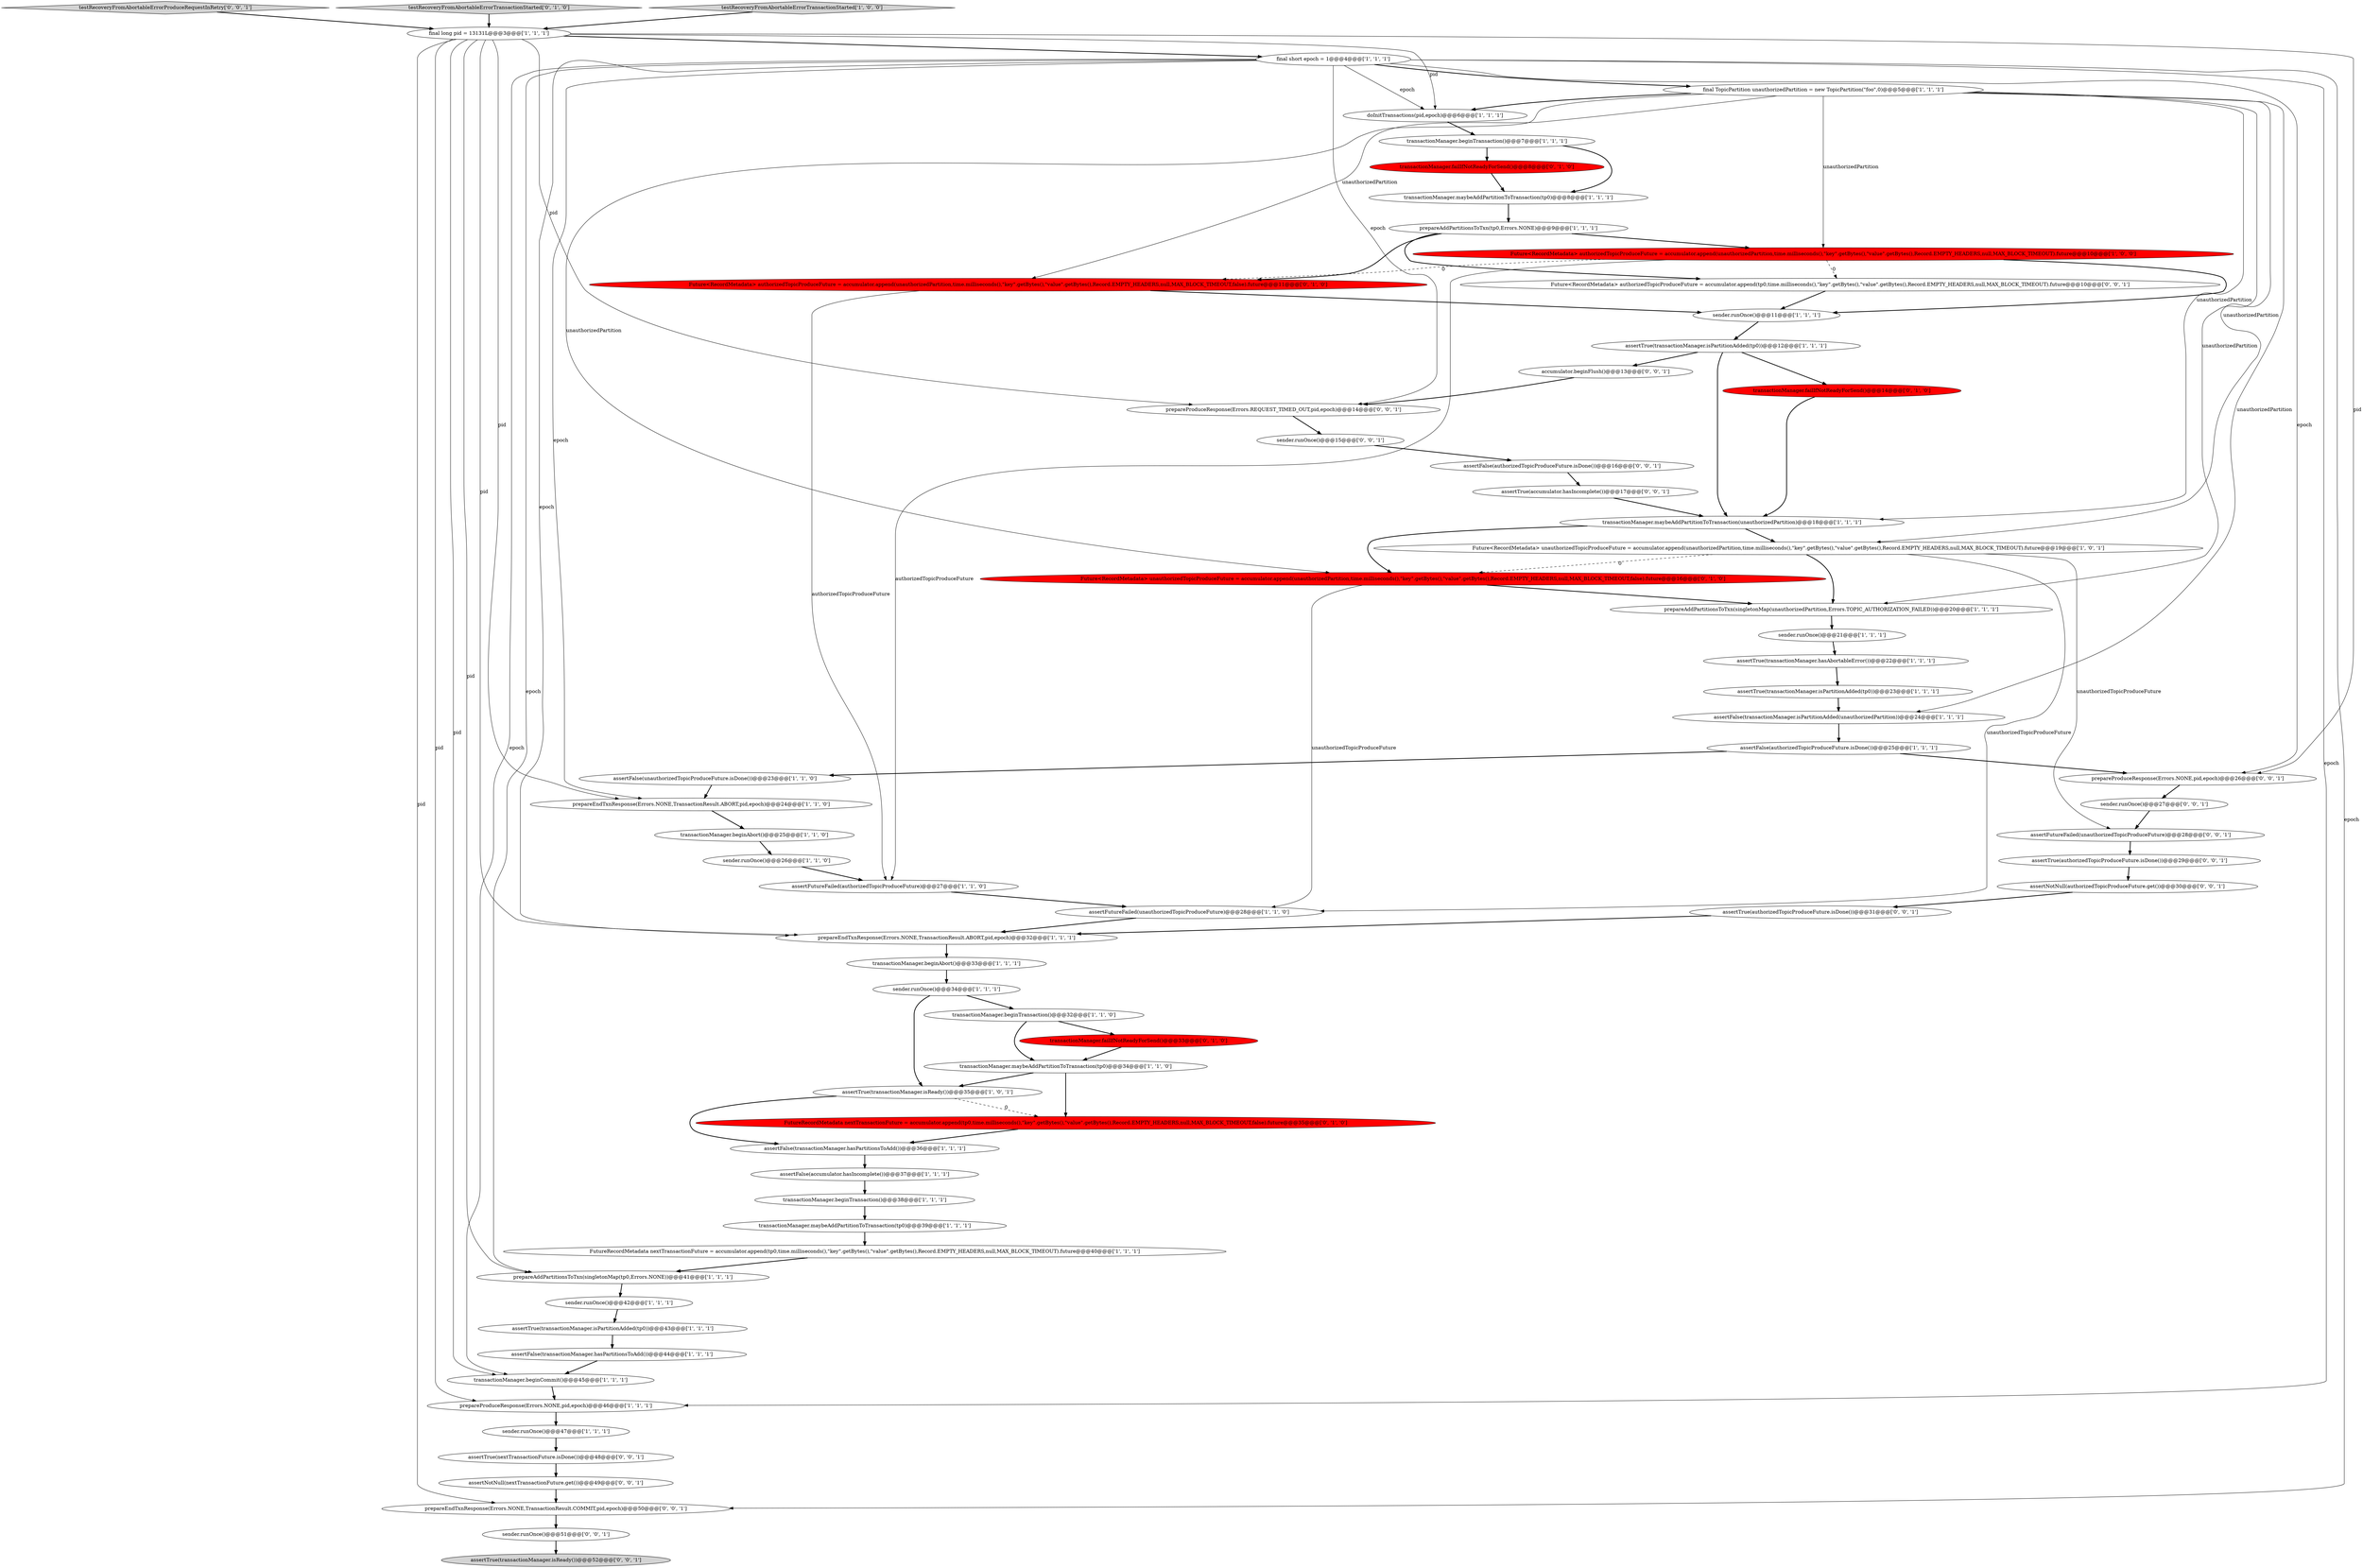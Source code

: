 digraph {
67 [style = filled, label = "prepareProduceResponse(Errors.NONE,pid,epoch)@@@26@@@['0', '0', '1']", fillcolor = white, shape = ellipse image = "AAA0AAABBB3BBB"];
2 [style = filled, label = "transactionManager.beginCommit()@@@45@@@['1', '1', '1']", fillcolor = white, shape = ellipse image = "AAA0AAABBB1BBB"];
10 [style = filled, label = "prepareAddPartitionsToTxn(singletonMap(unauthorizedPartition,Errors.TOPIC_AUTHORIZATION_FAILED))@@@20@@@['1', '1', '1']", fillcolor = white, shape = ellipse image = "AAA0AAABBB1BBB"];
32 [style = filled, label = "final long pid = 13131L@@@3@@@['1', '1', '1']", fillcolor = white, shape = ellipse image = "AAA0AAABBB1BBB"];
19 [style = filled, label = "Future<RecordMetadata> unauthorizedTopicProduceFuture = accumulator.append(unauthorizedPartition,time.milliseconds(),\"key\".getBytes(),\"value\".getBytes(),Record.EMPTY_HEADERS,null,MAX_BLOCK_TIMEOUT).future@@@19@@@['1', '0', '1']", fillcolor = white, shape = ellipse image = "AAA0AAABBB1BBB"];
35 [style = filled, label = "final TopicPartition unauthorizedPartition = new TopicPartition(\"foo\",0)@@@5@@@['1', '1', '1']", fillcolor = white, shape = ellipse image = "AAA0AAABBB1BBB"];
36 [style = filled, label = "assertTrue(transactionManager.isPartitionAdded(tp0))@@@12@@@['1', '1', '1']", fillcolor = white, shape = ellipse image = "AAA0AAABBB1BBB"];
57 [style = filled, label = "prepareProduceResponse(Errors.REQUEST_TIMED_OUT,pid,epoch)@@@14@@@['0', '0', '1']", fillcolor = white, shape = ellipse image = "AAA0AAABBB3BBB"];
62 [style = filled, label = "assertNotNull(authorizedTopicProduceFuture.get())@@@30@@@['0', '0', '1']", fillcolor = white, shape = ellipse image = "AAA0AAABBB3BBB"];
66 [style = filled, label = "assertNotNull(nextTransactionFuture.get())@@@49@@@['0', '0', '1']", fillcolor = white, shape = ellipse image = "AAA0AAABBB3BBB"];
16 [style = filled, label = "assertFalse(transactionManager.isPartitionAdded(unauthorizedPartition))@@@24@@@['1', '1', '1']", fillcolor = white, shape = ellipse image = "AAA0AAABBB1BBB"];
46 [style = filled, label = "transactionManager.failIfNotReadyForSend()@@@33@@@['0', '1', '0']", fillcolor = red, shape = ellipse image = "AAA1AAABBB2BBB"];
63 [style = filled, label = "accumulator.beginFlush()@@@13@@@['0', '0', '1']", fillcolor = white, shape = ellipse image = "AAA0AAABBB3BBB"];
58 [style = filled, label = "testRecoveryFromAbortableErrorProduceRequestInRetry['0', '0', '1']", fillcolor = lightgray, shape = diamond image = "AAA0AAABBB3BBB"];
11 [style = filled, label = "assertTrue(transactionManager.isReady())@@@35@@@['1', '0', '1']", fillcolor = white, shape = ellipse image = "AAA0AAABBB1BBB"];
65 [style = filled, label = "Future<RecordMetadata> authorizedTopicProduceFuture = accumulator.append(tp0,time.milliseconds(),\"key\".getBytes(),\"value\".getBytes(),Record.EMPTY_HEADERS,null,MAX_BLOCK_TIMEOUT).future@@@10@@@['0', '0', '1']", fillcolor = white, shape = ellipse image = "AAA0AAABBB3BBB"];
24 [style = filled, label = "assertFalse(accumulator.hasIncomplete())@@@37@@@['1', '1', '1']", fillcolor = white, shape = ellipse image = "AAA0AAABBB1BBB"];
33 [style = filled, label = "doInitTransactions(pid,epoch)@@@6@@@['1', '1', '1']", fillcolor = white, shape = ellipse image = "AAA0AAABBB1BBB"];
45 [style = filled, label = "testRecoveryFromAbortableErrorTransactionStarted['0', '1', '0']", fillcolor = lightgray, shape = diamond image = "AAA0AAABBB2BBB"];
21 [style = filled, label = "assertTrue(transactionManager.isPartitionAdded(tp0))@@@43@@@['1', '1', '1']", fillcolor = white, shape = ellipse image = "AAA0AAABBB1BBB"];
26 [style = filled, label = "sender.runOnce()@@@47@@@['1', '1', '1']", fillcolor = white, shape = ellipse image = "AAA0AAABBB1BBB"];
0 [style = filled, label = "sender.runOnce()@@@26@@@['1', '1', '0']", fillcolor = white, shape = ellipse image = "AAA0AAABBB1BBB"];
14 [style = filled, label = "testRecoveryFromAbortableErrorTransactionStarted['1', '0', '0']", fillcolor = lightgray, shape = diamond image = "AAA0AAABBB1BBB"];
7 [style = filled, label = "transactionManager.beginTransaction()@@@38@@@['1', '1', '1']", fillcolor = white, shape = ellipse image = "AAA0AAABBB1BBB"];
34 [style = filled, label = "final short epoch = 1@@@4@@@['1', '1', '1']", fillcolor = white, shape = ellipse image = "AAA0AAABBB1BBB"];
59 [style = filled, label = "assertTrue(authorizedTopicProduceFuture.isDone())@@@29@@@['0', '0', '1']", fillcolor = white, shape = ellipse image = "AAA0AAABBB3BBB"];
60 [style = filled, label = "assertTrue(nextTransactionFuture.isDone())@@@48@@@['0', '0', '1']", fillcolor = white, shape = ellipse image = "AAA0AAABBB3BBB"];
61 [style = filled, label = "sender.runOnce()@@@27@@@['0', '0', '1']", fillcolor = white, shape = ellipse image = "AAA0AAABBB3BBB"];
52 [style = filled, label = "prepareEndTxnResponse(Errors.NONE,TransactionResult.COMMIT,pid,epoch)@@@50@@@['0', '0', '1']", fillcolor = white, shape = ellipse image = "AAA0AAABBB3BBB"];
8 [style = filled, label = "assertFalse(transactionManager.hasPartitionsToAdd())@@@44@@@['1', '1', '1']", fillcolor = white, shape = ellipse image = "AAA0AAABBB1BBB"];
51 [style = filled, label = "sender.runOnce()@@@15@@@['0', '0', '1']", fillcolor = white, shape = ellipse image = "AAA0AAABBB3BBB"];
12 [style = filled, label = "sender.runOnce()@@@11@@@['1', '1', '1']", fillcolor = white, shape = ellipse image = "AAA0AAABBB1BBB"];
22 [style = filled, label = "transactionManager.beginTransaction()@@@7@@@['1', '1', '1']", fillcolor = white, shape = ellipse image = "AAA0AAABBB1BBB"];
40 [style = filled, label = "transactionManager.beginAbort()@@@33@@@['1', '1', '1']", fillcolor = white, shape = ellipse image = "AAA0AAABBB1BBB"];
20 [style = filled, label = "prepareEndTxnResponse(Errors.NONE,TransactionResult.ABORT,pid,epoch)@@@24@@@['1', '1', '0']", fillcolor = white, shape = ellipse image = "AAA0AAABBB1BBB"];
25 [style = filled, label = "FutureRecordMetadata nextTransactionFuture = accumulator.append(tp0,time.milliseconds(),\"key\".getBytes(),\"value\".getBytes(),Record.EMPTY_HEADERS,null,MAX_BLOCK_TIMEOUT).future@@@40@@@['1', '1', '1']", fillcolor = white, shape = ellipse image = "AAA0AAABBB1BBB"];
3 [style = filled, label = "prepareAddPartitionsToTxn(singletonMap(tp0,Errors.NONE))@@@41@@@['1', '1', '1']", fillcolor = white, shape = ellipse image = "AAA0AAABBB1BBB"];
9 [style = filled, label = "assertFalse(transactionManager.hasPartitionsToAdd())@@@36@@@['1', '1', '1']", fillcolor = white, shape = ellipse image = "AAA0AAABBB1BBB"];
18 [style = filled, label = "assertTrue(transactionManager.hasAbortableError())@@@22@@@['1', '1', '1']", fillcolor = white, shape = ellipse image = "AAA0AAABBB1BBB"];
47 [style = filled, label = "FutureRecordMetadata nextTransactionFuture = accumulator.append(tp0,time.milliseconds(),\"key\".getBytes(),\"value\".getBytes(),Record.EMPTY_HEADERS,null,MAX_BLOCK_TIMEOUT,false).future@@@35@@@['0', '1', '0']", fillcolor = red, shape = ellipse image = "AAA1AAABBB2BBB"];
50 [style = filled, label = "assertFalse(authorizedTopicProduceFuture.isDone())@@@16@@@['0', '0', '1']", fillcolor = white, shape = ellipse image = "AAA0AAABBB3BBB"];
29 [style = filled, label = "transactionManager.maybeAddPartitionToTransaction(unauthorizedPartition)@@@18@@@['1', '1', '1']", fillcolor = white, shape = ellipse image = "AAA0AAABBB1BBB"];
15 [style = filled, label = "transactionManager.maybeAddPartitionToTransaction(tp0)@@@8@@@['1', '1', '1']", fillcolor = white, shape = ellipse image = "AAA0AAABBB1BBB"];
31 [style = filled, label = "assertTrue(transactionManager.isPartitionAdded(tp0))@@@23@@@['1', '1', '1']", fillcolor = white, shape = ellipse image = "AAA0AAABBB1BBB"];
56 [style = filled, label = "assertTrue(transactionManager.isReady())@@@52@@@['0', '0', '1']", fillcolor = lightgray, shape = ellipse image = "AAA0AAABBB3BBB"];
54 [style = filled, label = "sender.runOnce()@@@51@@@['0', '0', '1']", fillcolor = white, shape = ellipse image = "AAA0AAABBB3BBB"];
43 [style = filled, label = "transactionManager.failIfNotReadyForSend()@@@8@@@['0', '1', '0']", fillcolor = red, shape = ellipse image = "AAA1AAABBB2BBB"];
1 [style = filled, label = "prepareEndTxnResponse(Errors.NONE,TransactionResult.ABORT,pid,epoch)@@@32@@@['1', '1', '1']", fillcolor = white, shape = ellipse image = "AAA0AAABBB1BBB"];
42 [style = filled, label = "sender.runOnce()@@@21@@@['1', '1', '1']", fillcolor = white, shape = ellipse image = "AAA0AAABBB1BBB"];
30 [style = filled, label = "transactionManager.beginAbort()@@@25@@@['1', '1', '0']", fillcolor = white, shape = ellipse image = "AAA0AAABBB1BBB"];
39 [style = filled, label = "prepareProduceResponse(Errors.NONE,pid,epoch)@@@46@@@['1', '1', '1']", fillcolor = white, shape = ellipse image = "AAA0AAABBB1BBB"];
38 [style = filled, label = "assertFutureFailed(authorizedTopicProduceFuture)@@@27@@@['1', '1', '0']", fillcolor = white, shape = ellipse image = "AAA0AAABBB1BBB"];
5 [style = filled, label = "assertFutureFailed(unauthorizedTopicProduceFuture)@@@28@@@['1', '1', '0']", fillcolor = white, shape = ellipse image = "AAA0AAABBB1BBB"];
6 [style = filled, label = "sender.runOnce()@@@34@@@['1', '1', '1']", fillcolor = white, shape = ellipse image = "AAA0AAABBB1BBB"];
53 [style = filled, label = "assertFutureFailed(unauthorizedTopicProduceFuture)@@@28@@@['0', '0', '1']", fillcolor = white, shape = ellipse image = "AAA0AAABBB3BBB"];
55 [style = filled, label = "assertTrue(accumulator.hasIncomplete())@@@17@@@['0', '0', '1']", fillcolor = white, shape = ellipse image = "AAA0AAABBB3BBB"];
64 [style = filled, label = "assertTrue(authorizedTopicProduceFuture.isDone())@@@31@@@['0', '0', '1']", fillcolor = white, shape = ellipse image = "AAA0AAABBB3BBB"];
27 [style = filled, label = "assertFalse(authorizedTopicProduceFuture.isDone())@@@25@@@['1', '1', '1']", fillcolor = white, shape = ellipse image = "AAA0AAABBB1BBB"];
49 [style = filled, label = "Future<RecordMetadata> authorizedTopicProduceFuture = accumulator.append(unauthorizedPartition,time.milliseconds(),\"key\".getBytes(),\"value\".getBytes(),Record.EMPTY_HEADERS,null,MAX_BLOCK_TIMEOUT,false).future@@@11@@@['0', '1', '0']", fillcolor = red, shape = ellipse image = "AAA1AAABBB2BBB"];
28 [style = filled, label = "transactionManager.maybeAddPartitionToTransaction(tp0)@@@39@@@['1', '1', '1']", fillcolor = white, shape = ellipse image = "AAA0AAABBB1BBB"];
37 [style = filled, label = "Future<RecordMetadata> authorizedTopicProduceFuture = accumulator.append(unauthorizedPartition,time.milliseconds(),\"key\".getBytes(),\"value\".getBytes(),Record.EMPTY_HEADERS,null,MAX_BLOCK_TIMEOUT).future@@@10@@@['1', '0', '0']", fillcolor = red, shape = ellipse image = "AAA1AAABBB1BBB"];
23 [style = filled, label = "transactionManager.beginTransaction()@@@32@@@['1', '1', '0']", fillcolor = white, shape = ellipse image = "AAA0AAABBB1BBB"];
17 [style = filled, label = "prepareAddPartitionsToTxn(tp0,Errors.NONE)@@@9@@@['1', '1', '1']", fillcolor = white, shape = ellipse image = "AAA0AAABBB1BBB"];
41 [style = filled, label = "transactionManager.maybeAddPartitionToTransaction(tp0)@@@34@@@['1', '1', '0']", fillcolor = white, shape = ellipse image = "AAA0AAABBB1BBB"];
4 [style = filled, label = "assertFalse(unauthorizedTopicProduceFuture.isDone())@@@23@@@['1', '1', '0']", fillcolor = white, shape = ellipse image = "AAA0AAABBB1BBB"];
13 [style = filled, label = "sender.runOnce()@@@42@@@['1', '1', '1']", fillcolor = white, shape = ellipse image = "AAA0AAABBB1BBB"];
44 [style = filled, label = "transactionManager.failIfNotReadyForSend()@@@14@@@['0', '1', '0']", fillcolor = red, shape = ellipse image = "AAA1AAABBB2BBB"];
48 [style = filled, label = "Future<RecordMetadata> unauthorizedTopicProduceFuture = accumulator.append(unauthorizedPartition,time.milliseconds(),\"key\".getBytes(),\"value\".getBytes(),Record.EMPTY_HEADERS,null,MAX_BLOCK_TIMEOUT,false).future@@@16@@@['0', '1', '0']", fillcolor = red, shape = ellipse image = "AAA1AAABBB2BBB"];
47->9 [style = bold, label=""];
54->56 [style = bold, label=""];
22->15 [style = bold, label=""];
34->1 [style = solid, label="epoch"];
40->6 [style = bold, label=""];
36->29 [style = bold, label=""];
66->52 [style = bold, label=""];
58->32 [style = bold, label=""];
21->8 [style = bold, label=""];
59->62 [style = bold, label=""];
32->34 [style = bold, label=""];
41->11 [style = bold, label=""];
11->9 [style = bold, label=""];
26->60 [style = bold, label=""];
15->17 [style = bold, label=""];
49->38 [style = solid, label="authorizedTopicProduceFuture"];
34->57 [style = solid, label="epoch"];
51->50 [style = bold, label=""];
37->38 [style = solid, label="authorizedTopicProduceFuture"];
50->55 [style = bold, label=""];
6->11 [style = bold, label=""];
48->10 [style = bold, label=""];
35->29 [style = solid, label="unauthorizedPartition"];
28->25 [style = bold, label=""];
27->67 [style = bold, label=""];
34->52 [style = solid, label="epoch"];
64->1 [style = bold, label=""];
9->24 [style = bold, label=""];
60->66 [style = bold, label=""];
18->31 [style = bold, label=""];
34->67 [style = solid, label="epoch"];
36->63 [style = bold, label=""];
49->12 [style = bold, label=""];
55->29 [style = bold, label=""];
34->20 [style = solid, label="epoch"];
36->44 [style = bold, label=""];
57->51 [style = bold, label=""];
65->12 [style = bold, label=""];
22->43 [style = bold, label=""];
25->3 [style = bold, label=""];
35->37 [style = solid, label="unauthorizedPartition"];
19->53 [style = solid, label="unauthorizedTopicProduceFuture"];
17->65 [style = bold, label=""];
17->37 [style = bold, label=""];
32->67 [style = solid, label="pid"];
39->26 [style = bold, label=""];
46->41 [style = bold, label=""];
67->61 [style = bold, label=""];
0->38 [style = bold, label=""];
35->10 [style = solid, label="unauthorizedPartition"];
2->39 [style = bold, label=""];
32->3 [style = solid, label="pid"];
5->1 [style = bold, label=""];
48->5 [style = solid, label="unauthorizedTopicProduceFuture"];
19->48 [style = dashed, label="0"];
35->16 [style = solid, label="unauthorizedPartition"];
34->35 [style = bold, label=""];
24->7 [style = bold, label=""];
52->54 [style = bold, label=""];
35->49 [style = solid, label="unauthorizedPartition"];
38->5 [style = bold, label=""];
32->39 [style = solid, label="pid"];
32->20 [style = solid, label="pid"];
16->27 [style = bold, label=""];
34->3 [style = solid, label="epoch"];
6->23 [style = bold, label=""];
44->29 [style = bold, label=""];
12->36 [style = bold, label=""];
63->57 [style = bold, label=""];
45->32 [style = bold, label=""];
19->10 [style = bold, label=""];
23->41 [style = bold, label=""];
37->12 [style = bold, label=""];
34->33 [style = solid, label="epoch"];
34->39 [style = solid, label="epoch"];
32->52 [style = solid, label="pid"];
11->47 [style = dashed, label="0"];
29->19 [style = bold, label=""];
7->28 [style = bold, label=""];
8->2 [style = bold, label=""];
17->49 [style = bold, label=""];
4->20 [style = bold, label=""];
30->0 [style = bold, label=""];
41->47 [style = bold, label=""];
19->5 [style = solid, label="unauthorizedTopicProduceFuture"];
14->32 [style = bold, label=""];
33->22 [style = bold, label=""];
32->1 [style = solid, label="pid"];
35->48 [style = solid, label="unauthorizedPartition"];
42->18 [style = bold, label=""];
31->16 [style = bold, label=""];
1->40 [style = bold, label=""];
35->33 [style = bold, label=""];
23->46 [style = bold, label=""];
35->19 [style = solid, label="unauthorizedPartition"];
37->65 [style = dashed, label="0"];
62->64 [style = bold, label=""];
27->4 [style = bold, label=""];
32->33 [style = solid, label="pid"];
61->53 [style = bold, label=""];
32->57 [style = solid, label="pid"];
53->59 [style = bold, label=""];
10->42 [style = bold, label=""];
43->15 [style = bold, label=""];
3->13 [style = bold, label=""];
34->2 [style = solid, label="epoch"];
29->48 [style = bold, label=""];
20->30 [style = bold, label=""];
13->21 [style = bold, label=""];
32->2 [style = solid, label="pid"];
37->49 [style = dashed, label="0"];
}
